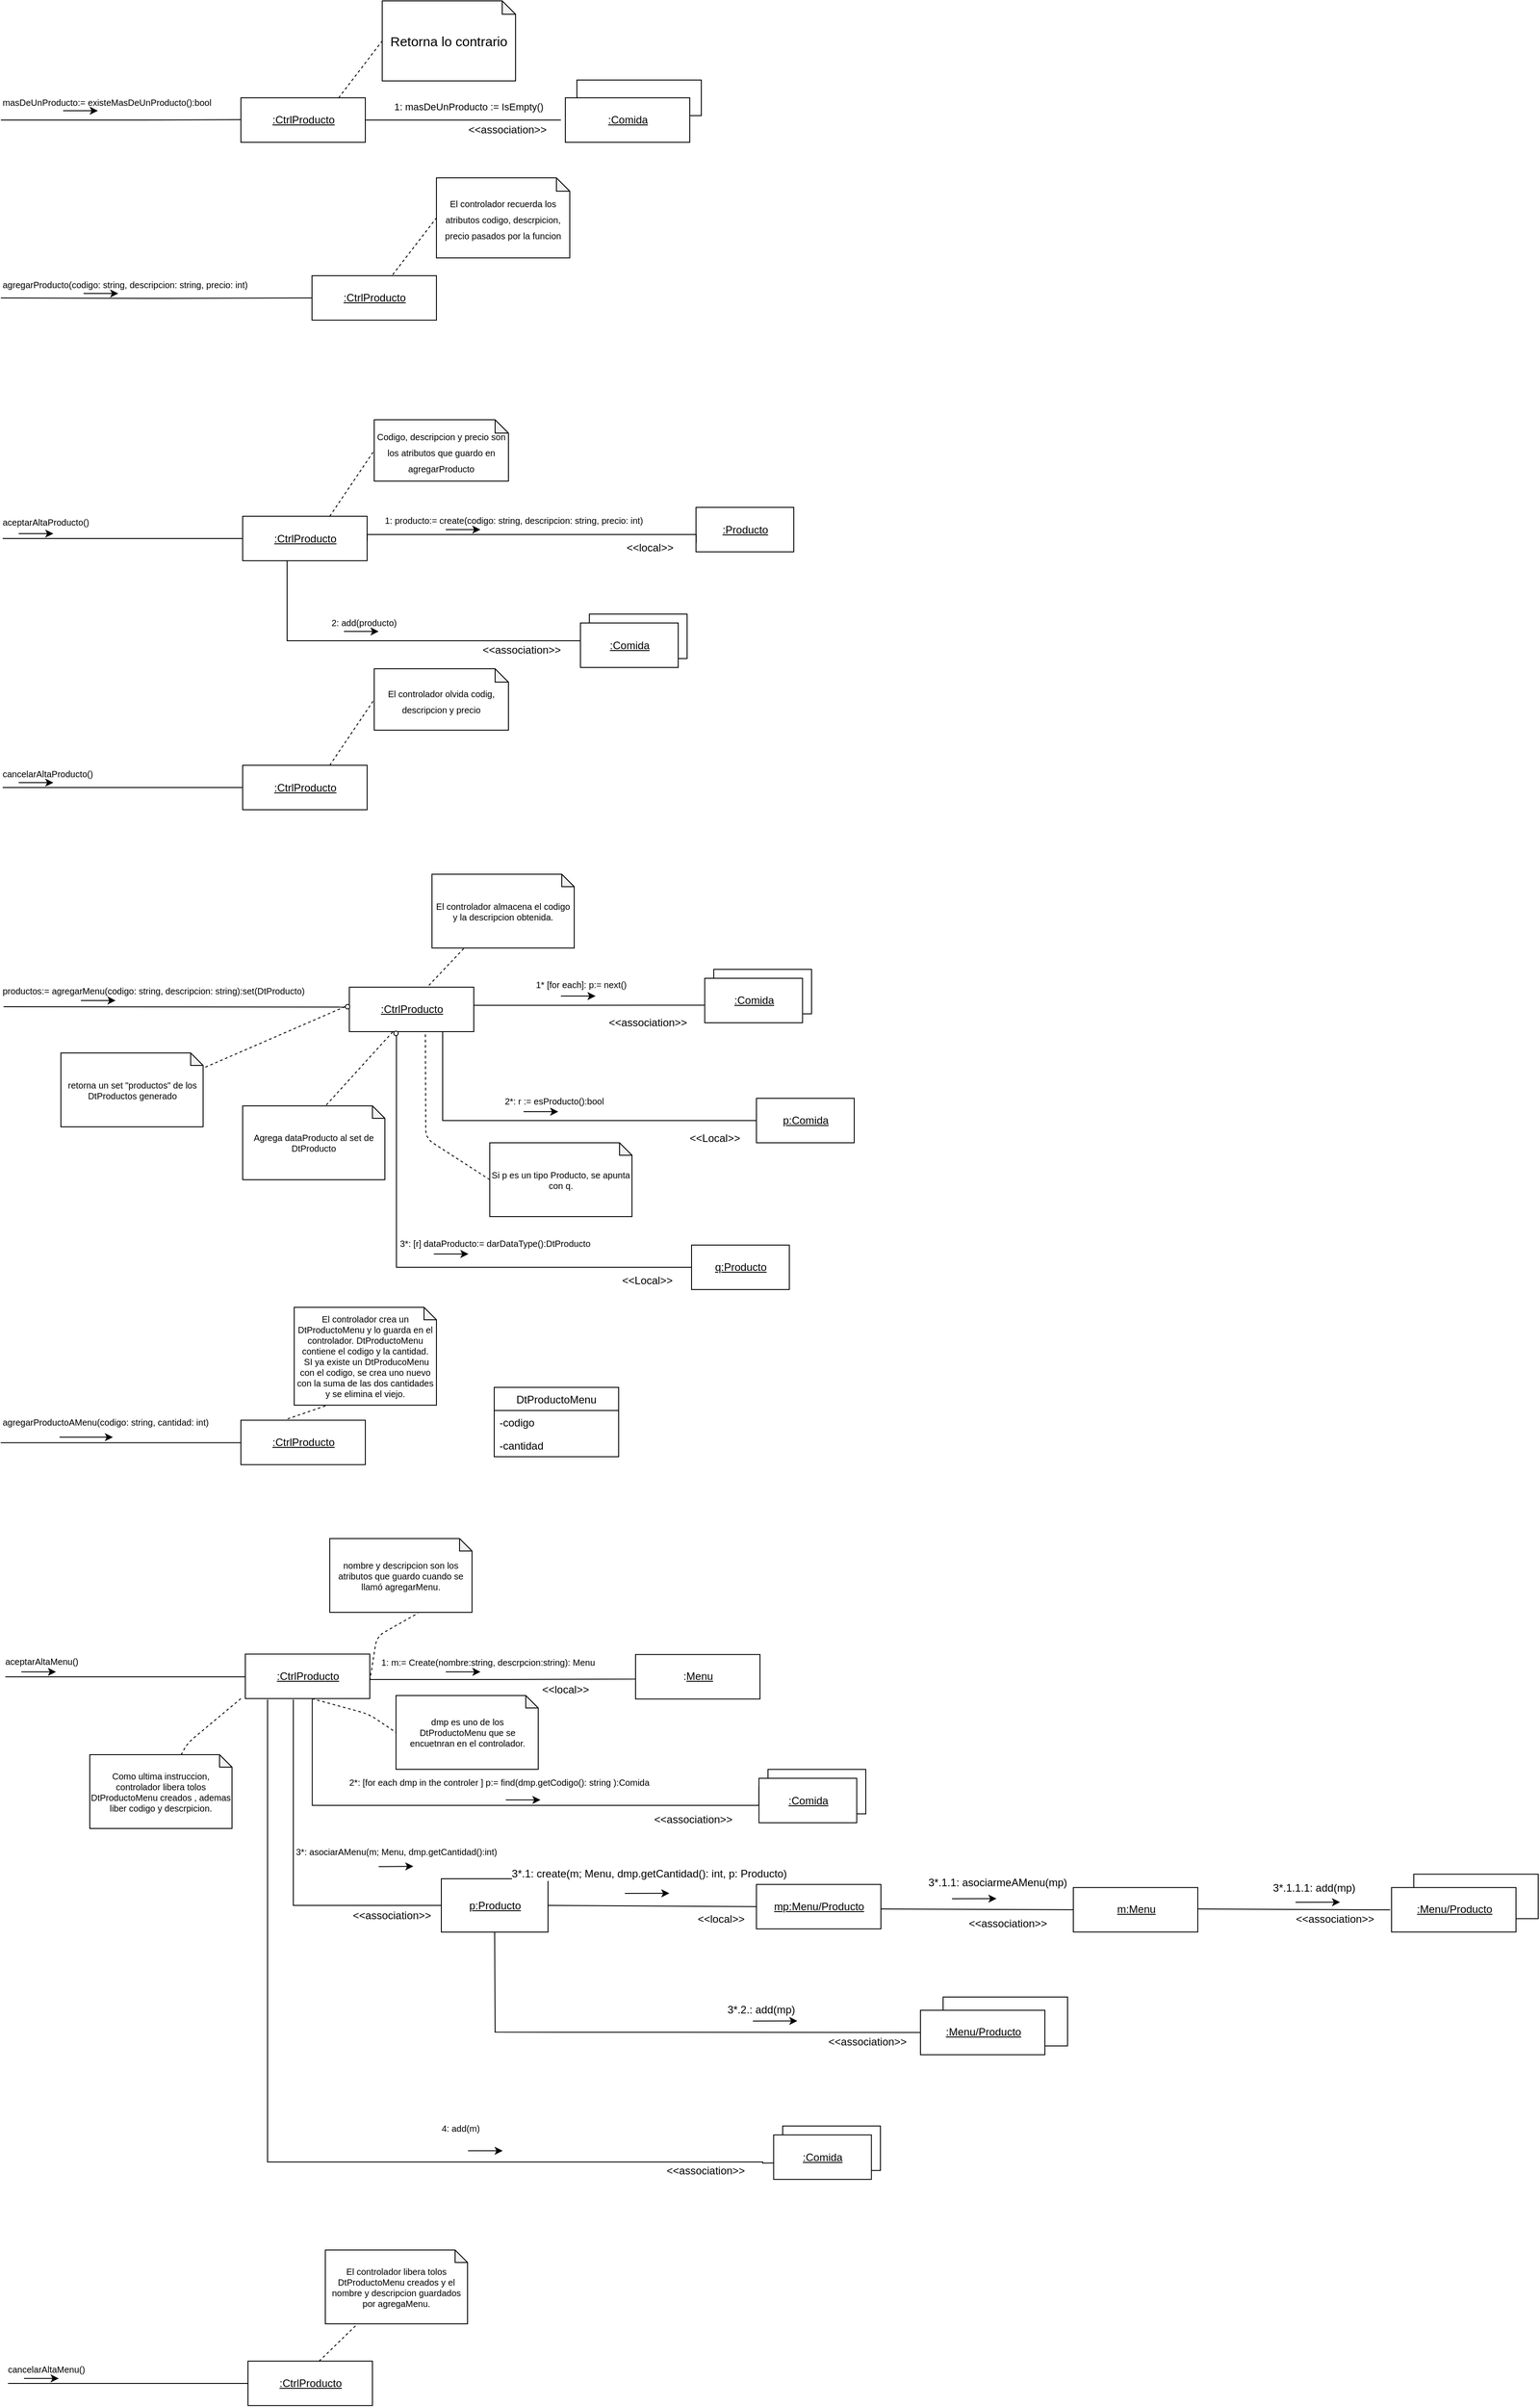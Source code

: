 <mxfile version="10.6.8" type="google"><diagram id="3l4BtDp0nskSLGZp9BNA" name="Page-1"><mxGraphModel dx="5366" dy="2117" grid="1" gridSize="10" guides="1" tooltips="1" connect="1" arrows="1" fold="1" page="1" pageScale="1" pageWidth="850" pageHeight="1100" math="0" shadow="0"><root><mxCell id="0"/><mxCell id="1" parent="0"/><mxCell id="YOCtGJeGzft6IZsWb6a9-3" value="" style="html=1;" parent="1" vertex="1"><mxGeometry x="648" y="130" width="140" height="40" as="geometry"/></mxCell><mxCell id="YOCtGJeGzft6IZsWb6a9-1" value="1: masDeUnProducto := IsEmpty()" style="edgeStyle=orthogonalEdgeStyle;rounded=0;orthogonalLoop=1;jettySize=auto;html=1;endArrow=none;endFill=0;" parent="1" source="gnReyGmr0ZD5WqQBWlFv-1" edge="1"><mxGeometry x="0.059" y="15" relative="1" as="geometry"><mxPoint x="630" y="175" as="targetPoint"/><mxPoint as="offset"/></mxGeometry></mxCell><mxCell id="gnReyGmr0ZD5WqQBWlFv-1" value="&lt;u&gt;:CtrlProducto&lt;/u&gt;" style="html=1;" parent="1" vertex="1"><mxGeometry x="270" y="150" width="140" height="50" as="geometry"/></mxCell><mxCell id="gnReyGmr0ZD5WqQBWlFv-3" value="" style="endArrow=none;endFill=0;html=1;edgeStyle=orthogonalEdgeStyle;align=left;verticalAlign=top;" parent="1" edge="1"><mxGeometry x="-1" relative="1" as="geometry"><mxPoint y="175" as="sourcePoint"/><mxPoint x="270" y="174.5" as="targetPoint"/><Array as="points"><mxPoint x="150" y="175"/><mxPoint x="150" y="175"/></Array></mxGeometry></mxCell><mxCell id="gnReyGmr0ZD5WqQBWlFv-4" value="&lt;div&gt;masDeUnProducto:= existeMasDeUnProducto():bool&lt;/div&gt;" style="resizable=0;html=1;align=left;verticalAlign=bottom;labelBackgroundColor=#ffffff;fontSize=10;" parent="gnReyGmr0ZD5WqQBWlFv-3" connectable="0" vertex="1"><mxGeometry x="-1" relative="1" as="geometry"><mxPoint y="-12" as="offset"/></mxGeometry></mxCell><mxCell id="gnReyGmr0ZD5WqQBWlFv-11" value="&lt;u&gt;:CtrlProducto&lt;/u&gt;" style="html=1;" parent="1" vertex="1"><mxGeometry x="350" y="350" width="140" height="50" as="geometry"/></mxCell><mxCell id="gnReyGmr0ZD5WqQBWlFv-12" value="" style="endArrow=none;endFill=0;html=1;edgeStyle=orthogonalEdgeStyle;align=left;verticalAlign=top;entryX=0;entryY=0.5;entryDx=0;entryDy=0;" parent="1" target="gnReyGmr0ZD5WqQBWlFv-11" edge="1"><mxGeometry x="-1" relative="1" as="geometry"><mxPoint y="375" as="sourcePoint"/><mxPoint x="270" y="375" as="targetPoint"/><Array as="points"/></mxGeometry></mxCell><mxCell id="gnReyGmr0ZD5WqQBWlFv-13" value="agregarProducto(codigo: string, descripcion: string, precio: int)" style="resizable=0;html=1;align=left;verticalAlign=bottom;labelBackgroundColor=#ffffff;fontSize=10;" parent="gnReyGmr0ZD5WqQBWlFv-12" connectable="0" vertex="1"><mxGeometry x="-1" relative="1" as="geometry"><mxPoint y="-7" as="offset"/></mxGeometry></mxCell><mxCell id="gnReyGmr0ZD5WqQBWlFv-20" value="&lt;u&gt;:CtrlProducto&lt;/u&gt;" style="html=1;" parent="1" vertex="1"><mxGeometry x="272" y="620.5" width="140" height="50" as="geometry"/></mxCell><mxCell id="gnReyGmr0ZD5WqQBWlFv-21" value="" style="endArrow=none;endFill=0;html=1;edgeStyle=orthogonalEdgeStyle;align=left;verticalAlign=top;" parent="1" edge="1"><mxGeometry x="-1" relative="1" as="geometry"><mxPoint x="2" y="645.5" as="sourcePoint"/><mxPoint x="272" y="645.5" as="targetPoint"/><Array as="points"><mxPoint x="152" y="645.5"/><mxPoint x="152" y="645.5"/></Array></mxGeometry></mxCell><mxCell id="gnReyGmr0ZD5WqQBWlFv-22" value="aceptarAltaProducto()" style="resizable=0;html=1;align=left;verticalAlign=bottom;labelBackgroundColor=#ffffff;fontSize=10;" parent="gnReyGmr0ZD5WqQBWlFv-21" connectable="0" vertex="1"><mxGeometry x="-1" relative="1" as="geometry"><mxPoint x="-2" y="-10" as="offset"/></mxGeometry></mxCell><mxCell id="gnReyGmr0ZD5WqQBWlFv-23" value="&lt;u&gt;:Producto&lt;/u&gt;" style="html=1;" parent="1" vertex="1"><mxGeometry x="782" y="610.5" width="110" height="50" as="geometry"/></mxCell><mxCell id="gnReyGmr0ZD5WqQBWlFv-24" value="" style="endArrow=none;endFill=0;html=1;edgeStyle=orthogonalEdgeStyle;align=left;verticalAlign=top;exitX=1;exitY=0.5;exitDx=0;exitDy=0;entryX=0;entryY=0.75;entryDx=0;entryDy=0;rounded=0;" parent="1" edge="1"><mxGeometry x="-1" relative="1" as="geometry"><mxPoint x="412.167" y="648.167" as="sourcePoint"/><mxPoint x="782.167" y="650.667" as="targetPoint"/><Array as="points"><mxPoint x="412" y="641"/><mxPoint x="782" y="641"/></Array></mxGeometry></mxCell><mxCell id="gnReyGmr0ZD5WqQBWlFv-25" value="1: producto:= create(codigo: string, descripcion: string, precio: int)" style="resizable=0;html=1;align=left;verticalAlign=bottom;labelBackgroundColor=#ffffff;fontSize=10;" parent="gnReyGmr0ZD5WqQBWlFv-24" connectable="0" vertex="1"><mxGeometry x="-1" relative="1" as="geometry"><mxPoint x="17.5" y="-15" as="offset"/></mxGeometry></mxCell><mxCell id="gnReyGmr0ZD5WqQBWlFv-28" value="" style="endArrow=none;endFill=0;html=1;edgeStyle=orthogonalEdgeStyle;align=left;verticalAlign=top;exitX=0.357;exitY=1;exitDx=0;exitDy=0;exitPerimeter=0;rounded=0;" parent="1" source="gnReyGmr0ZD5WqQBWlFv-20" edge="1"><mxGeometry x="-1" relative="1" as="geometry"><mxPoint x="302" y="740.5" as="sourcePoint"/><mxPoint x="652" y="760.5" as="targetPoint"/><Array as="points"><mxPoint x="322" y="760.5"/></Array></mxGeometry></mxCell><mxCell id="gnReyGmr0ZD5WqQBWlFv-29" value="&lt;div&gt;2: add(producto)&lt;/div&gt;" style="resizable=0;html=1;align=left;verticalAlign=bottom;labelBackgroundColor=#ffffff;fontSize=10;" parent="gnReyGmr0ZD5WqQBWlFv-28" connectable="0" vertex="1"><mxGeometry x="-1" relative="1" as="geometry"><mxPoint x="48" y="77.5" as="offset"/></mxGeometry></mxCell><mxCell id="gnReyGmr0ZD5WqQBWlFv-30" value="Object" style="html=1;" parent="1" vertex="1"><mxGeometry x="662" y="730.5" width="110" height="50" as="geometry"/></mxCell><mxCell id="gnReyGmr0ZD5WqQBWlFv-31" value="&lt;u&gt;:Comida&lt;/u&gt;" style="html=1;" parent="1" vertex="1"><mxGeometry x="652" y="740.5" width="110" height="50" as="geometry"/></mxCell><mxCell id="gnReyGmr0ZD5WqQBWlFv-32" value="&lt;u&gt;:CtrlProducto&lt;/u&gt;" style="html=1;" parent="1" vertex="1"><mxGeometry x="272" y="900.5" width="140" height="50" as="geometry"/></mxCell><mxCell id="gnReyGmr0ZD5WqQBWlFv-33" value="" style="endArrow=none;endFill=0;html=1;edgeStyle=orthogonalEdgeStyle;align=left;verticalAlign=top;rounded=0;" parent="1" edge="1"><mxGeometry x="-1" relative="1" as="geometry"><mxPoint x="2" y="925.5" as="sourcePoint"/><mxPoint x="272" y="925.5" as="targetPoint"/><Array as="points"><mxPoint x="152" y="925.5"/><mxPoint x="152" y="925.5"/></Array></mxGeometry></mxCell><mxCell id="gnReyGmr0ZD5WqQBWlFv-34" value="cancelarAltaProducto()" style="resizable=0;html=1;align=left;verticalAlign=bottom;labelBackgroundColor=#ffffff;fontSize=10;" parent="gnReyGmr0ZD5WqQBWlFv-33" connectable="0" vertex="1"><mxGeometry x="-1" relative="1" as="geometry"><mxPoint x="-2" y="-7.5" as="offset"/></mxGeometry></mxCell><mxCell id="RAkOct092LJaWdLUbs2p-1" value="&lt;div&gt;&lt;font style=&quot;font-size: 10px&quot;&gt;El controlador recuerda los atributos codigo, descrpicion, precio pasados por la funcion&lt;/font&gt;&lt;/div&gt;" style="shape=note;whiteSpace=wrap;html=1;backgroundOutline=1;darkOpacity=0.05;fontSize=15;size=15;" parent="1" vertex="1"><mxGeometry x="490" y="240" width="150" height="90" as="geometry"/></mxCell><mxCell id="RAkOct092LJaWdLUbs2p-4" value="" style="endArrow=none;dashed=1;html=1;strokeColor=#000000;fontSize=15;entryX=0;entryY=0.5;entryDx=0;entryDy=0;entryPerimeter=0;exitX=0.649;exitY=-0.023;exitDx=0;exitDy=0;exitPerimeter=0;" parent="1" source="gnReyGmr0ZD5WqQBWlFv-11" target="RAkOct092LJaWdLUbs2p-1" edge="1"><mxGeometry width="50" height="50" relative="1" as="geometry"><mxPoint x="400" y="330" as="sourcePoint"/><mxPoint x="450" y="280" as="targetPoint"/></mxGeometry></mxCell><mxCell id="RAkOct092LJaWdLUbs2p-5" value="&lt;div&gt;&lt;font style=&quot;font-size: 10px&quot;&gt;Codigo, descripcion y precio son los atributos que guardo en agregarProducto&lt;br&gt;&lt;/font&gt;&lt;/div&gt;" style="shape=note;whiteSpace=wrap;html=1;backgroundOutline=1;darkOpacity=0.05;fontSize=15;size=15;" parent="1" vertex="1"><mxGeometry x="420" y="512" width="151" height="69" as="geometry"/></mxCell><mxCell id="RAkOct092LJaWdLUbs2p-6" value="" style="endArrow=none;dashed=1;html=1;strokeColor=#000000;fontSize=15;entryX=0;entryY=0.5;entryDx=0;entryDy=0;entryPerimeter=0;exitX=0.649;exitY=-0.023;exitDx=0;exitDy=0;exitPerimeter=0;" parent="1" target="RAkOct092LJaWdLUbs2p-5" edge="1"><mxGeometry width="50" height="50" relative="1" as="geometry"><mxPoint x="370" y="620.5" as="sourcePoint"/><mxPoint x="379.5" y="551.5" as="targetPoint"/></mxGeometry></mxCell><mxCell id="RAkOct092LJaWdLUbs2p-7" value="&lt;div&gt;&lt;font style=&quot;font-size: 10px&quot;&gt;El controlador olvida codig, descripcion y precio&lt;br&gt;&lt;/font&gt;&lt;/div&gt;" style="shape=note;whiteSpace=wrap;html=1;backgroundOutline=1;darkOpacity=0.05;fontSize=15;size=15;" parent="1" vertex="1"><mxGeometry x="420" y="792" width="151" height="69" as="geometry"/></mxCell><mxCell id="RAkOct092LJaWdLUbs2p-8" value="" style="endArrow=none;dashed=1;html=1;strokeColor=#000000;fontSize=15;entryX=0;entryY=0.5;entryDx=0;entryDy=0;entryPerimeter=0;exitX=0.649;exitY=-0.023;exitDx=0;exitDy=0;exitPerimeter=0;" parent="1" target="RAkOct092LJaWdLUbs2p-7" edge="1"><mxGeometry width="50" height="50" relative="1" as="geometry"><mxPoint x="370" y="900.5" as="sourcePoint"/><mxPoint x="379.5" y="831.5" as="targetPoint"/></mxGeometry></mxCell><mxCell id="RAkOct092LJaWdLUbs2p-13" value="&lt;u&gt;:CtrlProducto&lt;/u&gt;" style="html=1;" parent="1" vertex="1"><mxGeometry x="392" y="1150" width="140" height="50" as="geometry"/></mxCell><mxCell id="RAkOct092LJaWdLUbs2p-14" value="" style="endArrow=none;endFill=0;html=1;edgeStyle=orthogonalEdgeStyle;align=left;verticalAlign=top;entryX=0;entryY=0.75;entryDx=0;entryDy=0;rounded=0;" parent="1" edge="1"><mxGeometry x="-1" relative="1" as="geometry"><mxPoint x="3" y="1172" as="sourcePoint"/><mxPoint x="390.667" y="1172.333" as="targetPoint"/><Array as="points"><mxPoint x="3" y="1172"/></Array><mxPoint as="offset"/></mxGeometry></mxCell><mxCell id="RAkOct092LJaWdLUbs2p-15" value="&lt;div&gt;productos:= agregarMenu(codigo: string, descripcion: string):set(DtProducto)&lt;br&gt;&lt;/div&gt;" style="resizable=0;html=1;align=left;verticalAlign=bottom;labelBackgroundColor=#ffffff;fontSize=10;" parent="RAkOct092LJaWdLUbs2p-14" connectable="0" vertex="1"><mxGeometry x="-1" relative="1" as="geometry"><mxPoint x="-3" y="-9.5" as="offset"/></mxGeometry></mxCell><mxCell id="RAkOct092LJaWdLUbs2p-17" value="Object" style="html=1;" parent="1" vertex="1"><mxGeometry x="802" y="1130" width="110" height="50" as="geometry"/></mxCell><mxCell id="RAkOct092LJaWdLUbs2p-18" value="&lt;u&gt;:Comida&lt;/u&gt;" style="html=1;" parent="1" vertex="1"><mxGeometry x="791.833" y="1140" width="110" height="50" as="geometry"/></mxCell><mxCell id="RAkOct092LJaWdLUbs2p-19" value="" style="endArrow=none;endFill=0;html=1;edgeStyle=orthogonalEdgeStyle;align=left;verticalAlign=top;rounded=0;strokeColor=#000000;" parent="1" target="RAkOct092LJaWdLUbs2p-18" edge="1"><mxGeometry x="-1" relative="1" as="geometry"><mxPoint x="531.833" y="1170.333" as="sourcePoint"/><mxPoint x="806.833" y="1160" as="targetPoint"/><Array as="points"><mxPoint x="731.833" y="1170"/><mxPoint x="731.833" y="1170"/></Array></mxGeometry></mxCell><mxCell id="RAkOct092LJaWdLUbs2p-20" value="1* [for each]: p:= next()" style="resizable=0;html=1;align=left;verticalAlign=bottom;labelBackgroundColor=#ffffff;fontSize=10;" parent="RAkOct092LJaWdLUbs2p-19" connectable="0" vertex="1"><mxGeometry x="-1" relative="1" as="geometry"><mxPoint x="68.5" y="-15" as="offset"/></mxGeometry></mxCell><mxCell id="RAkOct092LJaWdLUbs2p-25" value="" style="endArrow=none;endFill=0;html=1;edgeStyle=orthogonalEdgeStyle;align=left;verticalAlign=top;exitX=0.357;exitY=1;exitDx=0;exitDy=0;exitPerimeter=0;rounded=0;" parent="1" source="RAkOct092LJaWdLUbs2p-58" target="RAkOct092LJaWdLUbs2p-28" edge="1"><mxGeometry x="-0.3" y="181" relative="1" as="geometry"><mxPoint x="444.667" y="1199.833" as="sourcePoint"/><mxPoint x="774.667" y="1289.833" as="targetPoint"/><Array as="points"><mxPoint x="445" y="1205"/><mxPoint x="445" y="1465"/></Array><mxPoint as="offset"/></mxGeometry></mxCell><mxCell id="RAkOct092LJaWdLUbs2p-28" value="&lt;u&gt;q:Producto&lt;/u&gt;" style="html=1;" parent="1" vertex="1"><mxGeometry x="777" y="1440" width="110" height="50" as="geometry"/></mxCell><mxCell id="RAkOct092LJaWdLUbs2p-32" value="3*: [r] dataProducto:= darDataType():DtProducto" style="text;html=1;resizable=0;points=[];autosize=1;align=left;verticalAlign=top;spacingTop=-4;fontSize=10;" parent="1" vertex="1"><mxGeometry x="447" y="1430" width="230" height="10" as="geometry"/></mxCell><mxCell id="RAkOct092LJaWdLUbs2p-37" value="" style="endArrow=classic;html=1;strokeColor=#000000;fontSize=10;" parent="1" edge="1"><mxGeometry width="50" height="50" relative="1" as="geometry"><mxPoint x="487" y="1450" as="sourcePoint"/><mxPoint x="526" y="1450" as="targetPoint"/></mxGeometry></mxCell><mxCell id="RAkOct092LJaWdLUbs2p-40" value="" style="endArrow=classic;html=1;strokeColor=#000000;fontSize=10;" parent="1" edge="1"><mxGeometry width="50" height="50" relative="1" as="geometry"><mxPoint x="630" y="1160" as="sourcePoint"/><mxPoint x="669" y="1160" as="targetPoint"/></mxGeometry></mxCell><mxCell id="RAkOct092LJaWdLUbs2p-44" value="" style="endArrow=classic;html=1;strokeColor=#000000;fontSize=10;" parent="1" edge="1"><mxGeometry width="50" height="50" relative="1" as="geometry"><mxPoint x="90" y="1165" as="sourcePoint"/><mxPoint x="129" y="1165" as="targetPoint"/></mxGeometry></mxCell><mxCell id="RAkOct092LJaWdLUbs2p-46" value="" style="endArrow=classic;html=1;strokeColor=#000000;fontSize=10;" parent="1" edge="1"><mxGeometry width="50" height="50" relative="1" as="geometry"><mxPoint x="20" y="920" as="sourcePoint"/><mxPoint x="59" y="920" as="targetPoint"/></mxGeometry></mxCell><mxCell id="RAkOct092LJaWdLUbs2p-47" value="" style="endArrow=classic;html=1;strokeColor=#000000;fontSize=10;" parent="1" edge="1"><mxGeometry width="50" height="50" relative="1" as="geometry"><mxPoint x="20" y="640" as="sourcePoint"/><mxPoint x="59" y="640" as="targetPoint"/></mxGeometry></mxCell><mxCell id="RAkOct092LJaWdLUbs2p-48" value="" style="endArrow=classic;html=1;strokeColor=#000000;fontSize=10;" parent="1" edge="1"><mxGeometry width="50" height="50" relative="1" as="geometry"><mxPoint x="385.905" y="750" as="sourcePoint"/><mxPoint x="424.905" y="750" as="targetPoint"/></mxGeometry></mxCell><mxCell id="RAkOct092LJaWdLUbs2p-49" value="" style="endArrow=classic;html=1;strokeColor=#000000;fontSize=10;" parent="1" edge="1"><mxGeometry width="50" height="50" relative="1" as="geometry"><mxPoint x="500.405" y="635.5" as="sourcePoint"/><mxPoint x="539.405" y="635.5" as="targetPoint"/></mxGeometry></mxCell><mxCell id="RAkOct092LJaWdLUbs2p-50" value="" style="endArrow=classic;html=1;strokeColor=#000000;fontSize=10;" parent="1" edge="1"><mxGeometry width="50" height="50" relative="1" as="geometry"><mxPoint x="93.008" y="370" as="sourcePoint"/><mxPoint x="132.008" y="370" as="targetPoint"/></mxGeometry></mxCell><mxCell id="RAkOct092LJaWdLUbs2p-51" value="" style="endArrow=classic;html=1;strokeColor=#000000;fontSize=10;" parent="1" edge="1"><mxGeometry width="50" height="50" relative="1" as="geometry"><mxPoint x="70.008" y="164.5" as="sourcePoint"/><mxPoint x="109.008" y="164.5" as="targetPoint"/></mxGeometry></mxCell><mxCell id="RAkOct092LJaWdLUbs2p-56" value="retorna un set &quot;productos&quot; de los DtProductos generado" style="shape=note;whiteSpace=wrap;html=1;backgroundOutline=1;darkOpacity=0.05;fontSize=10;size=14;" parent="1" vertex="1"><mxGeometry x="67.5" y="1224" width="160" height="83" as="geometry"/></mxCell><mxCell id="RAkOct092LJaWdLUbs2p-57" value="" style="ellipse;whiteSpace=wrap;html=1;aspect=fixed;fontSize=10;" parent="1" vertex="1"><mxGeometry x="387.5" y="1169.5" width="5" height="5" as="geometry"/></mxCell><mxCell id="RAkOct092LJaWdLUbs2p-58" value="" style="ellipse;whiteSpace=wrap;html=1;aspect=fixed;fontSize=10;" parent="1" vertex="1"><mxGeometry x="442" y="1199.5" width="5" height="5" as="geometry"/></mxCell><mxCell id="RAkOct092LJaWdLUbs2p-66" value="" style="endArrow=none;dashed=1;html=1;strokeColor=#000000;fontSize=10;" parent="1" edge="1"><mxGeometry width="50" height="50" relative="1" as="geometry"><mxPoint x="387" y="1172" as="sourcePoint"/><mxPoint x="230" y="1240" as="targetPoint"/></mxGeometry></mxCell><mxCell id="RAkOct092LJaWdLUbs2p-67" value="&lt;u&gt;:CtrlProducto&lt;/u&gt;" style="html=1;" parent="1" vertex="1"><mxGeometry x="270" y="1636.897" width="140" height="50" as="geometry"/></mxCell><mxCell id="RAkOct092LJaWdLUbs2p-68" value="" style="endArrow=none;endFill=0;html=1;edgeStyle=orthogonalEdgeStyle;align=left;verticalAlign=top;rounded=0;" parent="1" edge="1"><mxGeometry x="-1" relative="1" as="geometry"><mxPoint x="-0.241" y="1662.19" as="sourcePoint"/><mxPoint x="270.103" y="1662.19" as="targetPoint"/><Array as="points"><mxPoint x="150" y="1661.897"/><mxPoint x="150" y="1661.897"/></Array></mxGeometry></mxCell><mxCell id="RAkOct092LJaWdLUbs2p-69" value="agregarProductoAMenu(codigo: string, cantidad: int)" style="resizable=0;html=1;align=left;verticalAlign=bottom;labelBackgroundColor=#ffffff;fontSize=10;" parent="RAkOct092LJaWdLUbs2p-68" connectable="0" vertex="1"><mxGeometry x="-1" relative="1" as="geometry"><mxPoint y="-15" as="offset"/></mxGeometry></mxCell><mxCell id="RAkOct092LJaWdLUbs2p-70" value="" style="endArrow=classic;html=1;strokeColor=#000000;fontSize=10;" parent="1" edge="1"><mxGeometry width="50" height="50" relative="1" as="geometry"><mxPoint x="66" y="1656" as="sourcePoint"/><mxPoint x="126" y="1656" as="targetPoint"/></mxGeometry></mxCell><mxCell id="RAkOct092LJaWdLUbs2p-71" value="&lt;div&gt;El controlador crea un DtProductoMenu y lo guarda en el controlador. DtProductoMenu contiene el codigo y la cantidad.&lt;br&gt;&lt;/div&gt;&amp;nbsp;SI ya existe un DtProducoMenu con el codigo, se crea uno nuevo con la suma de las dos cantidades y se elimina el viejo." style="shape=note;whiteSpace=wrap;html=1;backgroundOutline=1;darkOpacity=0.05;fontSize=10;size=14;" parent="1" vertex="1"><mxGeometry x="330" y="1510" width="160" height="110" as="geometry"/></mxCell><mxCell id="RAkOct092LJaWdLUbs2p-72" value="" style="endArrow=none;dashed=1;html=1;strokeColor=#000000;fontSize=10;entryX=0.224;entryY=1.005;entryDx=0;entryDy=0;entryPerimeter=0;exitX=0.375;exitY=-0.029;exitDx=0;exitDy=0;exitPerimeter=0;" parent="1" source="RAkOct092LJaWdLUbs2p-67" target="RAkOct092LJaWdLUbs2p-71" edge="1"><mxGeometry width="50" height="50" relative="1" as="geometry"><mxPoint x="310" y="1640" as="sourcePoint"/><mxPoint x="360" y="1590" as="targetPoint"/></mxGeometry></mxCell><mxCell id="hlnvFzWSnki3sqfcXZVf-1" value="&lt;u&gt;:CtrlProducto&lt;/u&gt;" style="html=1;" vertex="1" parent="1"><mxGeometry x="278" y="2694.897" width="140" height="50" as="geometry"/></mxCell><mxCell id="hlnvFzWSnki3sqfcXZVf-2" value="" style="endArrow=none;endFill=0;html=1;edgeStyle=orthogonalEdgeStyle;align=left;verticalAlign=top;rounded=0;" edge="1" parent="1"><mxGeometry x="-1" relative="1" as="geometry"><mxPoint x="8" y="2720" as="sourcePoint"/><mxPoint x="278" y="2720" as="targetPoint"/><Array as="points"><mxPoint x="158" y="2719.897"/><mxPoint x="158" y="2719.897"/></Array></mxGeometry></mxCell><mxCell id="hlnvFzWSnki3sqfcXZVf-3" value="cancelarAltaMenu()" style="resizable=0;html=1;align=left;verticalAlign=bottom;labelBackgroundColor=#ffffff;fontSize=10;" connectable="0" vertex="1" parent="hlnvFzWSnki3sqfcXZVf-2"><mxGeometry x="-1" relative="1" as="geometry"><mxPoint x="-2" y="-7.5" as="offset"/></mxGeometry></mxCell><mxCell id="hlnvFzWSnki3sqfcXZVf-4" value="" style="endArrow=classic;html=1;strokeColor=#000000;fontSize=10;" edge="1" parent="1"><mxGeometry width="50" height="50" relative="1" as="geometry"><mxPoint x="26" y="2714.397" as="sourcePoint"/><mxPoint x="65" y="2714.397" as="targetPoint"/></mxGeometry></mxCell><mxCell id="hlnvFzWSnki3sqfcXZVf-5" value="&lt;u&gt;:CtrlProducto&lt;/u&gt;" style="html=1;" vertex="1" parent="1"><mxGeometry x="275" y="1899.897" width="140" height="50" as="geometry"/></mxCell><mxCell id="hlnvFzWSnki3sqfcXZVf-6" value="" style="endArrow=none;endFill=0;html=1;edgeStyle=orthogonalEdgeStyle;align=left;verticalAlign=top;rounded=0;" edge="1" parent="1"><mxGeometry x="-1" relative="1" as="geometry"><mxPoint x="5" y="1925.5" as="sourcePoint"/><mxPoint x="275" y="1925.5" as="targetPoint"/><Array as="points"><mxPoint x="155" y="1925.397"/><mxPoint x="155" y="1925.397"/></Array></mxGeometry></mxCell><mxCell id="hlnvFzWSnki3sqfcXZVf-7" value="aceptarAltaMenu()" style="resizable=0;html=1;align=left;verticalAlign=bottom;labelBackgroundColor=#ffffff;fontSize=10;" connectable="0" vertex="1" parent="hlnvFzWSnki3sqfcXZVf-6"><mxGeometry x="-1" relative="1" as="geometry"><mxPoint x="-2" y="-9.5" as="offset"/></mxGeometry></mxCell><mxCell id="hlnvFzWSnki3sqfcXZVf-8" value="" style="endArrow=classic;html=1;strokeColor=#000000;fontSize=10;" edge="1" parent="1"><mxGeometry width="50" height="50" relative="1" as="geometry"><mxPoint x="23" y="1919.897" as="sourcePoint"/><mxPoint x="62" y="1919.897" as="targetPoint"/></mxGeometry></mxCell><mxCell id="hlnvFzWSnki3sqfcXZVf-9" value="El controlador libera tolos DtProductoMenu creados y el nombre y descripcion guardados por agregaMenu." style="shape=note;whiteSpace=wrap;html=1;backgroundOutline=1;darkOpacity=0.05;fontSize=10;size=14;" vertex="1" parent="1"><mxGeometry x="365" y="2570" width="160" height="83" as="geometry"/></mxCell><mxCell id="hlnvFzWSnki3sqfcXZVf-10" value="" style="endArrow=none;dashed=1;html=1;strokeColor=#000000;fontSize=10;entryX=0.224;entryY=1.005;entryDx=0;entryDy=0;entryPerimeter=0;exitX=0.375;exitY=-0.029;exitDx=0;exitDy=0;exitPerimeter=0;" edge="1" parent="1" target="hlnvFzWSnki3sqfcXZVf-9"><mxGeometry width="50" height="50" relative="1" as="geometry"><mxPoint x="358" y="2695" as="sourcePoint"/><mxPoint x="395" y="2650" as="targetPoint"/></mxGeometry></mxCell><mxCell id="hlnvFzWSnki3sqfcXZVf-11" value="&lt;div&gt;El controlador almacena el codigo y la descripcion obtenida.&lt;br&gt;&lt;/div&gt;" style="shape=note;whiteSpace=wrap;html=1;backgroundOutline=1;darkOpacity=0.05;fontSize=10;size=14;" parent="1" vertex="1"><mxGeometry x="485" y="1023" width="160" height="83" as="geometry"/></mxCell><mxCell id="hlnvFzWSnki3sqfcXZVf-12" value="" style="endArrow=none;dashed=1;html=1;strokeColor=#000000;fontSize=10;entryX=0.224;entryY=1.005;entryDx=0;entryDy=0;entryPerimeter=0;exitX=0.375;exitY=-0.029;exitDx=0;exitDy=0;exitPerimeter=0;" parent="1" target="hlnvFzWSnki3sqfcXZVf-11" edge="1"><mxGeometry width="50" height="50" relative="1" as="geometry"><mxPoint x="481.5" y="1148" as="sourcePoint"/><mxPoint x="518.5" y="1103" as="targetPoint"/></mxGeometry></mxCell><mxCell id="hlnvFzWSnki3sqfcXZVf-15" value="" style="endArrow=none;endFill=0;html=1;edgeStyle=orthogonalEdgeStyle;align=left;verticalAlign=top;rounded=0;entryX=0;entryY=0.5;entryDx=0;entryDy=0;" edge="1" parent="1" target="hlnvFzWSnki3sqfcXZVf-18"><mxGeometry x="-1" relative="1" as="geometry"><mxPoint x="415" y="1928.5" as="sourcePoint"/><mxPoint x="685" y="1928.5" as="targetPoint"/><Array as="points"><mxPoint x="565" y="1929"/><mxPoint x="714" y="1928"/></Array></mxGeometry></mxCell><mxCell id="hlnvFzWSnki3sqfcXZVf-16" value="1: m:= Create(nombre:string, descrpcion:string): Menu" style="resizable=0;html=1;align=left;verticalAlign=bottom;labelBackgroundColor=#ffffff;fontSize=10;" connectable="0" vertex="1" parent="hlnvFzWSnki3sqfcXZVf-15"><mxGeometry x="-1" relative="1" as="geometry"><mxPoint x="11" y="-11" as="offset"/></mxGeometry></mxCell><mxCell id="hlnvFzWSnki3sqfcXZVf-17" value="" style="endArrow=classic;html=1;strokeColor=#000000;fontSize=10;" edge="1" parent="1"><mxGeometry width="50" height="50" relative="1" as="geometry"><mxPoint x="500.5" y="1919.897" as="sourcePoint"/><mxPoint x="539.5" y="1919.897" as="targetPoint"/></mxGeometry></mxCell><mxCell id="hlnvFzWSnki3sqfcXZVf-18" value=":&lt;u&gt;Menu&lt;/u&gt;" style="html=1;" vertex="1" parent="1"><mxGeometry x="714" y="1900.397" width="140" height="50" as="geometry"/></mxCell><mxCell id="hlnvFzWSnki3sqfcXZVf-23" value="" style="endArrow=none;endFill=0;html=1;edgeStyle=orthogonalEdgeStyle;align=left;verticalAlign=top;rounded=0;exitX=0.538;exitY=1.043;exitDx=0;exitDy=0;exitPerimeter=0;" edge="1" parent="1"><mxGeometry x="-1" relative="1" as="geometry"><mxPoint x="350.286" y="1950.571" as="sourcePoint"/><mxPoint x="852.833" y="2048.286" as="targetPoint"/><Array as="points"><mxPoint x="350" y="2070"/><mxPoint x="853" y="2070"/></Array></mxGeometry></mxCell><mxCell id="hlnvFzWSnki3sqfcXZVf-24" value="2*: [for each dmp in the controler ] p:= find(dmp.getCodigo(): string ):Comida" style="resizable=0;html=1;align=left;verticalAlign=bottom;labelBackgroundColor=#ffffff;fontSize=10;" connectable="0" vertex="1" parent="hlnvFzWSnki3sqfcXZVf-23"><mxGeometry x="-1" relative="1" as="geometry"><mxPoint x="40" y="101.5" as="offset"/></mxGeometry></mxCell><mxCell id="hlnvFzWSnki3sqfcXZVf-25" value="" style="endArrow=classic;html=1;strokeColor=#000000;fontSize=10;" edge="1" parent="1"><mxGeometry width="50" height="50" relative="1" as="geometry"><mxPoint x="568" y="2063.897" as="sourcePoint"/><mxPoint x="607" y="2063.897" as="targetPoint"/></mxGeometry></mxCell><mxCell id="hlnvFzWSnki3sqfcXZVf-29" value="Object" style="html=1;" vertex="1" parent="1"><mxGeometry x="863" y="2029.571" width="110" height="50" as="geometry"/></mxCell><mxCell id="hlnvFzWSnki3sqfcXZVf-30" value="&lt;u&gt;:Comida&lt;/u&gt;" style="html=1;" vertex="1" parent="1"><mxGeometry x="852.833" y="2039.571" width="110" height="50" as="geometry"/></mxCell><mxCell id="hlnvFzWSnki3sqfcXZVf-31" value="nombre y descripcion son los atributos que guardo cuando se llamó agregarMenu." style="shape=note;whiteSpace=wrap;html=1;backgroundOutline=1;darkOpacity=0.05;fontSize=10;size=14;" parent="1" vertex="1"><mxGeometry x="370" y="1770" width="160" height="83" as="geometry"/></mxCell><mxCell id="hlnvFzWSnki3sqfcXZVf-32" value="" style="endArrow=none;dashed=1;html=1;strokeColor=#000000;fontSize=10;entryX=0.62;entryY=1.011;entryDx=0;entryDy=0;entryPerimeter=0;" edge="1" parent="1" target="hlnvFzWSnki3sqfcXZVf-31"><mxGeometry width="50" height="50" relative="1" as="geometry"><mxPoint x="415" y="1930" as="sourcePoint"/><mxPoint x="400" y="1855.5" as="targetPoint"/><Array as="points"><mxPoint x="423" y="1880"/></Array></mxGeometry></mxCell><mxCell id="hlnvFzWSnki3sqfcXZVf-38" value="" style="endArrow=none;endFill=0;html=1;edgeStyle=orthogonalEdgeStyle;align=left;verticalAlign=top;rounded=0;entryX=0;entryY=0.5;entryDx=0;entryDy=0;" edge="1" parent="1" target="PfL-nIe9Q7gsM-rntXuO-60"><mxGeometry x="-1" relative="1" as="geometry"><mxPoint x="329" y="1951" as="sourcePoint"/><mxPoint x="720" y="2260" as="targetPoint"/><Array as="points"><mxPoint x="329" y="2183"/></Array></mxGeometry></mxCell><mxCell id="hlnvFzWSnki3sqfcXZVf-39" value="3*: asociarAMenu(m; Menu, dmp.getCantidad():int)" style="resizable=0;html=1;align=left;verticalAlign=bottom;labelBackgroundColor=#ffffff;fontSize=10;" connectable="0" vertex="1" parent="hlnvFzWSnki3sqfcXZVf-38"><mxGeometry x="-1" relative="1" as="geometry"><mxPoint x="1" y="179" as="offset"/></mxGeometry></mxCell><mxCell id="hlnvFzWSnki3sqfcXZVf-40" value="" style="endArrow=classic;html=1;strokeColor=#000000;fontSize=10;" edge="1" parent="1"><mxGeometry width="50" height="50" relative="1" as="geometry"><mxPoint x="425" y="2138.897" as="sourcePoint"/><mxPoint x="464" y="2138.5" as="targetPoint"/></mxGeometry></mxCell><mxCell id="hlnvFzWSnki3sqfcXZVf-43" value="&lt;u&gt;mp:Menu/Producto&lt;/u&gt;" style="html=1;" vertex="1" parent="1"><mxGeometry x="850" y="2158.897" width="140" height="50" as="geometry"/></mxCell><mxCell id="hlnvFzWSnki3sqfcXZVf-44" value="Object" style="html=1;" vertex="1" parent="1"><mxGeometry x="879.5" y="2430.571" width="110" height="50" as="geometry"/></mxCell><mxCell id="hlnvFzWSnki3sqfcXZVf-45" value="&lt;u&gt;:Comida&lt;/u&gt;" style="html=1;" vertex="1" parent="1"><mxGeometry x="869.333" y="2440.571" width="110" height="50" as="geometry"/></mxCell><mxCell id="hlnvFzWSnki3sqfcXZVf-46" value="" style="endArrow=none;endFill=0;html=1;edgeStyle=orthogonalEdgeStyle;align=left;verticalAlign=top;rounded=0;entryX=0;entryY=0.525;entryDx=0;entryDy=0;entryPerimeter=0;" edge="1" parent="1"><mxGeometry x="-1" relative="1" as="geometry"><mxPoint x="300" y="1951" as="sourcePoint"/><mxPoint x="869.667" y="2472.167" as="targetPoint"/><Array as="points"><mxPoint x="300" y="2471"/><mxPoint x="857" y="2471"/></Array></mxGeometry></mxCell><mxCell id="hlnvFzWSnki3sqfcXZVf-47" value="4: add(m)" style="resizable=0;html=1;align=left;verticalAlign=bottom;labelBackgroundColor=#ffffff;fontSize=10;" connectable="0" vertex="1" parent="hlnvFzWSnki3sqfcXZVf-46"><mxGeometry x="-1" relative="1" as="geometry"><mxPoint x="194" y="490.5" as="offset"/></mxGeometry></mxCell><mxCell id="hlnvFzWSnki3sqfcXZVf-48" value="" style="endArrow=classic;html=1;strokeColor=#000000;fontSize=10;" edge="1" parent="1"><mxGeometry width="50" height="50" relative="1" as="geometry"><mxPoint x="525.5" y="2458.397" as="sourcePoint"/><mxPoint x="564.5" y="2458.397" as="targetPoint"/></mxGeometry></mxCell><mxCell id="hlnvFzWSnki3sqfcXZVf-51" value="Como ultima instruccion, controlador libera tolos DtProductoMenu creados , ademas liber codigo y descrpicion." style="shape=note;whiteSpace=wrap;html=1;backgroundOutline=1;darkOpacity=0.05;fontSize=10;size=14;" vertex="1" parent="1"><mxGeometry x="100" y="2013" width="160" height="83" as="geometry"/></mxCell><mxCell id="hlnvFzWSnki3sqfcXZVf-52" value="" style="endArrow=none;dashed=1;html=1;strokeColor=#000000;fontSize=10;exitX=-0.036;exitY=1.002;exitDx=0;exitDy=0;exitPerimeter=0;" edge="1" parent="1" source="hlnvFzWSnki3sqfcXZVf-5" target="hlnvFzWSnki3sqfcXZVf-51"><mxGeometry width="50" height="50" relative="1" as="geometry"><mxPoint x="290" y="1900.5" as="sourcePoint"/><mxPoint x="332.824" y="1859.029" as="targetPoint"/><Array as="points"><mxPoint x="210" y="2000"/></Array></mxGeometry></mxCell><mxCell id="OKq17WIwcck_3uM6kC4A-1" value="&lt;font style=&quot;font-size: 15px&quot;&gt;Retorna lo contrario&lt;/font&gt;" style="shape=note;whiteSpace=wrap;html=1;backgroundOutline=1;darkOpacity=0.05;fontSize=15;size=15;" parent="1" vertex="1"><mxGeometry x="429" y="41" width="150" height="90" as="geometry"/></mxCell><mxCell id="OKq17WIwcck_3uM6kC4A-2" value="" style="endArrow=none;dashed=1;html=1;strokeColor=#000000;fontSize=15;entryX=0;entryY=0.5;entryDx=0;entryDy=0;entryPerimeter=0;exitX=0.649;exitY=-0.023;exitDx=0;exitDy=0;exitPerimeter=0;" parent="1" target="OKq17WIwcck_3uM6kC4A-1" edge="1"><mxGeometry width="50" height="50" relative="1" as="geometry"><mxPoint x="380" y="150" as="sourcePoint"/><mxPoint x="389" y="81" as="targetPoint"/></mxGeometry></mxCell><mxCell id="OKq17WIwcck_3uM6kC4A-14" value="2*: r := esProducto():bool" style="text;html=1;resizable=0;points=[];autosize=1;align=left;verticalAlign=top;spacingTop=-4;fontSize=10;" parent="1" vertex="1"><mxGeometry x="565" y="1270" width="130" height="10" as="geometry"/></mxCell><mxCell id="OKq17WIwcck_3uM6kC4A-15" value="" style="endArrow=classic;html=1;strokeColor=#000000;fontSize=10;" parent="1" edge="1"><mxGeometry width="50" height="50" relative="1" as="geometry"><mxPoint x="588" y="1290" as="sourcePoint"/><mxPoint x="627" y="1290" as="targetPoint"/></mxGeometry></mxCell><mxCell id="OKq17WIwcck_3uM6kC4A-16" value="" style="endArrow=none;endFill=0;html=1;edgeStyle=orthogonalEdgeStyle;align=left;verticalAlign=top;rounded=0;exitX=0.75;exitY=1;exitDx=0;exitDy=0;" parent="1" source="RAkOct092LJaWdLUbs2p-13" edge="1"><mxGeometry x="-0.3" y="181" relative="1" as="geometry"><mxPoint x="493" y="1210" as="sourcePoint"/><mxPoint x="850" y="1300" as="targetPoint"/><Array as="points"><mxPoint x="497" y="1300"/><mxPoint x="830" y="1300"/></Array><mxPoint as="offset"/></mxGeometry></mxCell><mxCell id="OKq17WIwcck_3uM6kC4A-18" value="&lt;u&gt;p:Comida&lt;/u&gt;" style="html=1;" parent="1" vertex="1"><mxGeometry x="850" y="1275" width="110" height="50" as="geometry"/></mxCell><mxCell id="OKq17WIwcck_3uM6kC4A-20" value="Agrega dataProducto al set de DtProducto" style="shape=note;whiteSpace=wrap;html=1;backgroundOutline=1;darkOpacity=0.05;fontSize=10;size=14;" parent="1" vertex="1"><mxGeometry x="272" y="1283.5" width="160" height="83" as="geometry"/></mxCell><mxCell id="OKq17WIwcck_3uM6kC4A-21" value="" style="endArrow=none;dashed=1;html=1;strokeColor=#000000;fontSize=10;exitX=0.588;exitY=-0.012;exitDx=0;exitDy=0;exitPerimeter=0;entryX=0.357;entryY=0.98;entryDx=0;entryDy=0;entryPerimeter=0;" parent="1" source="OKq17WIwcck_3uM6kC4A-20" target="RAkOct092LJaWdLUbs2p-13" edge="1"><mxGeometry width="50" height="50" relative="1" as="geometry"><mxPoint x="114.5" y="1405" as="sourcePoint"/><mxPoint x="340" y="1330" as="targetPoint"/></mxGeometry></mxCell><mxCell id="OKq17WIwcck_3uM6kC4A-24" value="dmp es uno de los DtProductoMenu que se encuetnran en el controlador." style="shape=note;whiteSpace=wrap;html=1;backgroundOutline=1;darkOpacity=0.05;fontSize=10;size=14;" vertex="1" parent="1"><mxGeometry x="444.5" y="1946.5" width="160" height="83" as="geometry"/></mxCell><mxCell id="OKq17WIwcck_3uM6kC4A-25" value="" style="endArrow=none;dashed=1;html=1;strokeColor=#000000;fontSize=10;entryX=0;entryY=0.5;entryDx=0;entryDy=0;entryPerimeter=0;" edge="1" parent="1" target="OKq17WIwcck_3uM6kC4A-24"><mxGeometry width="50" height="50" relative="1" as="geometry"><mxPoint x="350" y="1950" as="sourcePoint"/><mxPoint x="460.167" y="1941.167" as="targetPoint"/><Array as="points"><mxPoint x="414" y="1967.5"/></Array></mxGeometry></mxCell><mxCell id="OKq17WIwcck_3uM6kC4A-49" value="" style="endArrow=none;html=1;entryX=0;entryY=0.5;entryDx=0;entryDy=0;" edge="1" parent="1" target="OKq17WIwcck_3uM6kC4A-54"><mxGeometry width="50" height="50" relative="1" as="geometry"><mxPoint x="990" y="2186.5" as="sourcePoint"/><mxPoint x="1206.5" y="2181.5" as="targetPoint"/></mxGeometry></mxCell><mxCell id="OKq17WIwcck_3uM6kC4A-50" value="3*.1.1: asociarmeAMenu(mp)" style="text;html=1;resizable=0;points=[];align=center;verticalAlign=middle;labelBackgroundColor=#ffffff;" connectable="0" vertex="1" parent="OKq17WIwcck_3uM6kC4A-49"><mxGeometry x="0.5" y="-1" relative="1" as="geometry"><mxPoint x="-31.5" y="-31" as="offset"/></mxGeometry></mxCell><mxCell id="OKq17WIwcck_3uM6kC4A-52" value="" style="endArrow=classic;html=1;strokeColor=#000000;fontSize=10;" edge="1" parent="1"><mxGeometry width="50" height="50" relative="1" as="geometry"><mxPoint x="1070" y="2175" as="sourcePoint"/><mxPoint x="1120" y="2174.897" as="targetPoint"/></mxGeometry></mxCell><mxCell id="OKq17WIwcck_3uM6kC4A-54" value="&lt;u&gt;m:Menu&lt;/u&gt;" style="html=1;" vertex="1" parent="1"><mxGeometry x="1206.5" y="2162.397" width="140" height="50" as="geometry"/></mxCell><mxCell id="OKq17WIwcck_3uM6kC4A-58" value="&amp;lt;&amp;lt;association&amp;gt;&amp;gt;" style="text;html=1;resizable=0;points=[];autosize=1;align=left;verticalAlign=top;spacingTop=-4;" parent="1" vertex="1"><mxGeometry x="540" y="760.5" width="110" height="20" as="geometry"/></mxCell><mxCell id="OKq17WIwcck_3uM6kC4A-59" value="&amp;lt;&amp;lt;association&amp;gt;&amp;gt;" style="text;html=1;resizable=0;points=[];autosize=1;align=left;verticalAlign=top;spacingTop=-4;" parent="1" vertex="1"><mxGeometry x="682" y="1179.5" width="110" height="20" as="geometry"/></mxCell><mxCell id="OKq17WIwcck_3uM6kC4A-60" value="&amp;lt;&amp;lt;Local&amp;gt;&amp;gt;" style="text;html=1;resizable=0;points=[];autosize=1;align=left;verticalAlign=top;spacingTop=-4;" parent="1" vertex="1"><mxGeometry x="773" y="1310" width="70" height="20" as="geometry"/></mxCell><mxCell id="OKq17WIwcck_3uM6kC4A-61" value="Si p es un tipo Producto, se apunta con q." style="shape=note;whiteSpace=wrap;html=1;backgroundOutline=1;darkOpacity=0.05;fontSize=10;size=14;" parent="1" vertex="1"><mxGeometry x="550" y="1325" width="160" height="83" as="geometry"/></mxCell><mxCell id="OKq17WIwcck_3uM6kC4A-63" value="" style="endArrow=none;dashed=1;html=1;strokeColor=#000000;fontSize=10;entryX=0.611;entryY=1.007;entryDx=0;entryDy=0;entryPerimeter=0;exitX=0;exitY=0.5;exitDx=0;exitDy=0;exitPerimeter=0;" parent="1" source="OKq17WIwcck_3uM6kC4A-61" target="RAkOct092LJaWdLUbs2p-13" edge="1"><mxGeometry width="50" height="50" relative="1" as="geometry"><mxPoint x="450" y="1246.5" as="sourcePoint"/><mxPoint x="489.333" y="1204.667" as="targetPoint"/><Array as="points"><mxPoint x="478" y="1320"/></Array></mxGeometry></mxCell><mxCell id="OKq17WIwcck_3uM6kC4A-64" value="&amp;lt;&amp;lt;Local&amp;gt;&amp;gt;" style="text;html=1;resizable=0;points=[];autosize=1;align=left;verticalAlign=top;spacingTop=-4;" parent="1" vertex="1"><mxGeometry x="697" y="1470" width="70" height="20" as="geometry"/></mxCell><mxCell id="OKq17WIwcck_3uM6kC4A-65" value="&amp;lt;&amp;lt;local&amp;gt;&amp;gt;" style="text;html=1;resizable=0;points=[];autosize=1;align=left;verticalAlign=top;spacingTop=-4;" vertex="1" parent="1"><mxGeometry x="607" y="1930" width="70" height="20" as="geometry"/></mxCell><mxCell id="OKq17WIwcck_3uM6kC4A-66" value="&amp;lt;&amp;lt;association&amp;gt;&amp;gt;" style="text;html=1;resizable=0;points=[];autosize=1;align=left;verticalAlign=top;spacingTop=-4;" vertex="1" parent="1"><mxGeometry x="733" y="2076" width="110" height="20" as="geometry"/></mxCell><mxCell id="OKq17WIwcck_3uM6kC4A-67" value="&amp;lt;&amp;lt;local&amp;gt;&amp;gt;" style="text;html=1;resizable=0;points=[];autosize=1;align=left;verticalAlign=top;spacingTop=-4;" vertex="1" parent="1"><mxGeometry x="782" y="2187.5" width="70" height="20" as="geometry"/></mxCell><mxCell id="OKq17WIwcck_3uM6kC4A-71" value="&amp;lt;&amp;lt;association&amp;gt;&amp;gt;" style="text;html=1;resizable=0;points=[];autosize=1;align=left;verticalAlign=top;spacingTop=-4;" vertex="1" parent="1"><mxGeometry x="1086.5" y="2192.5" width="110" height="20" as="geometry"/></mxCell><mxCell id="OKq17WIwcck_3uM6kC4A-72" value="&amp;lt;&amp;lt;association&amp;gt;&amp;gt;" style="text;html=1;resizable=0;points=[];autosize=1;align=left;verticalAlign=top;spacingTop=-4;" vertex="1" parent="1"><mxGeometry x="747" y="2470.5" width="110" height="20" as="geometry"/></mxCell><mxCell id="OKq17WIwcck_3uM6kC4A-73" value="" style="endArrow=none;html=1;entryX=0;entryY=0.5;entryDx=0;entryDy=0;" edge="1" parent="1"><mxGeometry width="50" height="50" relative="1" as="geometry"><mxPoint x="1346.5" y="2186.5" as="sourcePoint"/><mxPoint x="1563" y="2187.5" as="targetPoint"/></mxGeometry></mxCell><mxCell id="OKq17WIwcck_3uM6kC4A-74" value="3*.1.1.1: add(mp)" style="text;html=1;resizable=0;points=[];align=center;verticalAlign=middle;labelBackgroundColor=#ffffff;" connectable="0" vertex="1" parent="OKq17WIwcck_3uM6kC4A-73"><mxGeometry x="0.5" y="-1" relative="1" as="geometry"><mxPoint x="-32" y="-26" as="offset"/></mxGeometry></mxCell><mxCell id="OKq17WIwcck_3uM6kC4A-75" value="" style="endArrow=none;html=1;entryX=0;entryY=0.5;entryDx=0;entryDy=0;rounded=0;exitX=0.5;exitY=1;exitDx=0;exitDy=0;" edge="1" parent="1" source="PfL-nIe9Q7gsM-rntXuO-60" target="OKq17WIwcck_3uM6kC4A-77"><mxGeometry width="50" height="50" relative="1" as="geometry"><mxPoint x="550" y="2220" as="sourcePoint"/><mxPoint x="775.5" y="2333.5" as="targetPoint"/><Array as="points"><mxPoint x="556" y="2325"/></Array></mxGeometry></mxCell><mxCell id="OKq17WIwcck_3uM6kC4A-76" value="3*.2.: add(mp)" style="text;html=1;resizable=0;points=[];align=center;verticalAlign=middle;labelBackgroundColor=#ffffff;" connectable="0" vertex="1" parent="OKq17WIwcck_3uM6kC4A-75"><mxGeometry x="0.5" y="-1" relative="1" as="geometry"><mxPoint x="-32" y="-26.5" as="offset"/></mxGeometry></mxCell><mxCell id="OKq17WIwcck_3uM6kC4A-78" value="" style="html=1;" vertex="1" parent="1"><mxGeometry x="1060" y="2285.5" width="140" height="55" as="geometry"/></mxCell><mxCell id="OKq17WIwcck_3uM6kC4A-77" value="&lt;u&gt;:Menu/Producto&lt;/u&gt;" style="html=1;" vertex="1" parent="1"><mxGeometry x="1034.5" y="2300.397" width="140" height="50" as="geometry"/></mxCell><mxCell id="OKq17WIwcck_3uM6kC4A-79" value="" style="html=1;" vertex="1" parent="1"><mxGeometry x="1589.5" y="2147.397" width="140" height="50" as="geometry"/></mxCell><mxCell id="OKq17WIwcck_3uM6kC4A-80" value="&lt;u&gt;:Menu/Producto&lt;/u&gt;" style="html=1;" vertex="1" parent="1"><mxGeometry x="1564.5" y="2162.397" width="140" height="50" as="geometry"/></mxCell><mxCell id="OKq17WIwcck_3uM6kC4A-81" value="" style="endArrow=classic;html=1;strokeColor=#000000;fontSize=10;" edge="1" parent="1"><mxGeometry width="50" height="50" relative="1" as="geometry"><mxPoint x="846" y="2312.5" as="sourcePoint"/><mxPoint x="896" y="2312.397" as="targetPoint"/></mxGeometry></mxCell><mxCell id="OKq17WIwcck_3uM6kC4A-82" value="" style="endArrow=classic;html=1;strokeColor=#000000;fontSize=10;" edge="1" parent="1"><mxGeometry width="50" height="50" relative="1" as="geometry"><mxPoint x="1456.5" y="2179" as="sourcePoint"/><mxPoint x="1506.5" y="2178.897" as="targetPoint"/></mxGeometry></mxCell><mxCell id="I8LedJY7HottVVx9MwEW-1" value="&amp;lt;&amp;lt;local&amp;gt;&amp;gt;" style="text;html=1;resizable=0;points=[];autosize=1;align=left;verticalAlign=top;spacingTop=-4;" parent="1" vertex="1"><mxGeometry x="702" y="645.5" width="70" height="20" as="geometry"/></mxCell><mxCell id="YOCtGJeGzft6IZsWb6a9-2" value="&lt;u&gt;:Comida&lt;/u&gt;" style="html=1;" parent="1" vertex="1"><mxGeometry x="635" y="150" width="140" height="50" as="geometry"/></mxCell><mxCell id="YOCtGJeGzft6IZsWb6a9-4" value="&amp;lt;&amp;lt;association&amp;gt;&amp;gt;" style="text;html=1;resizable=0;points=[];autosize=1;align=left;verticalAlign=top;spacingTop=-4;" vertex="1" parent="1"><mxGeometry x="1454.5" y="2187.5" width="110" height="20" as="geometry"/></mxCell><mxCell id="YOCtGJeGzft6IZsWb6a9-5" value="&amp;lt;&amp;lt;association&amp;gt;&amp;gt;" style="text;html=1;resizable=0;points=[];autosize=1;align=left;verticalAlign=top;spacingTop=-4;" vertex="1" parent="1"><mxGeometry x="928.5" y="2325.5" width="110" height="20" as="geometry"/></mxCell><mxCell id="KeO7PHCz-KHiIhqxuSsk-1" value="&amp;lt;&amp;lt;association&amp;gt;&amp;gt;" style="text;html=1;resizable=0;points=[];autosize=1;align=left;verticalAlign=top;spacingTop=-4;" parent="1" vertex="1"><mxGeometry x="524" y="175.5" width="110" height="20" as="geometry"/></mxCell><mxCell id="bHXFR34g8vUlFf6oxC_Z-1" value="DtProductoMenu" style="swimlane;fontStyle=0;childLayout=stackLayout;horizontal=1;startSize=26;fillColor=none;horizontalStack=0;resizeParent=1;resizeParentMax=0;resizeLast=0;collapsible=1;marginBottom=0;" parent="1" vertex="1"><mxGeometry x="555" y="1600" width="140" height="78" as="geometry"/></mxCell><mxCell id="bHXFR34g8vUlFf6oxC_Z-2" value="-codigo" style="text;strokeColor=none;fillColor=none;align=left;verticalAlign=top;spacingLeft=4;spacingRight=4;overflow=hidden;rotatable=0;points=[[0,0.5],[1,0.5]];portConstraint=eastwest;" parent="bHXFR34g8vUlFf6oxC_Z-1" vertex="1"><mxGeometry y="26" width="140" height="26" as="geometry"/></mxCell><mxCell id="bHXFR34g8vUlFf6oxC_Z-3" value="-cantidad" style="text;strokeColor=none;fillColor=none;align=left;verticalAlign=top;spacingLeft=4;spacingRight=4;overflow=hidden;rotatable=0;points=[[0,0.5],[1,0.5]];portConstraint=eastwest;" parent="bHXFR34g8vUlFf6oxC_Z-1" vertex="1"><mxGeometry y="52" width="140" height="26" as="geometry"/></mxCell><mxCell id="PfL-nIe9Q7gsM-rntXuO-60" value="&lt;u&gt;p:Producto&lt;/u&gt;" style="rounded=0;whiteSpace=wrap;html=1;" vertex="1" parent="1"><mxGeometry x="495.5" y="2152.5" width="120" height="60" as="geometry"/></mxCell><mxCell id="PfL-nIe9Q7gsM-rntXuO-61" value="" style="endArrow=none;html=1;exitX=1;exitY=0.5;exitDx=0;exitDy=0;entryX=0;entryY=0.5;entryDx=0;entryDy=0;" edge="1" parent="1" source="PfL-nIe9Q7gsM-rntXuO-60" target="hlnvFzWSnki3sqfcXZVf-43"><mxGeometry width="50" height="50" relative="1" as="geometry"><mxPoint x="800" y="2230" as="sourcePoint"/><mxPoint x="810" y="2180" as="targetPoint"/></mxGeometry></mxCell><mxCell id="PfL-nIe9Q7gsM-rntXuO-62" value="3*.1: create(m; Menu, dmp.getCantidad(): int, p: Producto)" style="text;html=1;resizable=0;points=[];align=center;verticalAlign=middle;labelBackgroundColor=#ffffff;" connectable="0" vertex="1" parent="1"><mxGeometry x="781.994" y="2178.252" as="geometry"><mxPoint x="-53" y="-32" as="offset"/></mxGeometry></mxCell><mxCell id="PfL-nIe9Q7gsM-rntXuO-63" value="" style="endArrow=classic;html=1;strokeColor=#000000;fontSize=10;" edge="1" parent="1"><mxGeometry width="50" height="50" relative="1" as="geometry"><mxPoint x="702" y="2169" as="sourcePoint"/><mxPoint x="752" y="2168.897" as="targetPoint"/></mxGeometry></mxCell><mxCell id="PfL-nIe9Q7gsM-rntXuO-64" value="&amp;lt;&amp;lt;association&amp;gt;&amp;gt;" style="text;html=1;resizable=0;points=[];autosize=1;align=left;verticalAlign=top;spacingTop=-4;" vertex="1" parent="1"><mxGeometry x="394" y="2183.5" width="110" height="20" as="geometry"/></mxCell></root></mxGraphModel></diagram></mxfile>